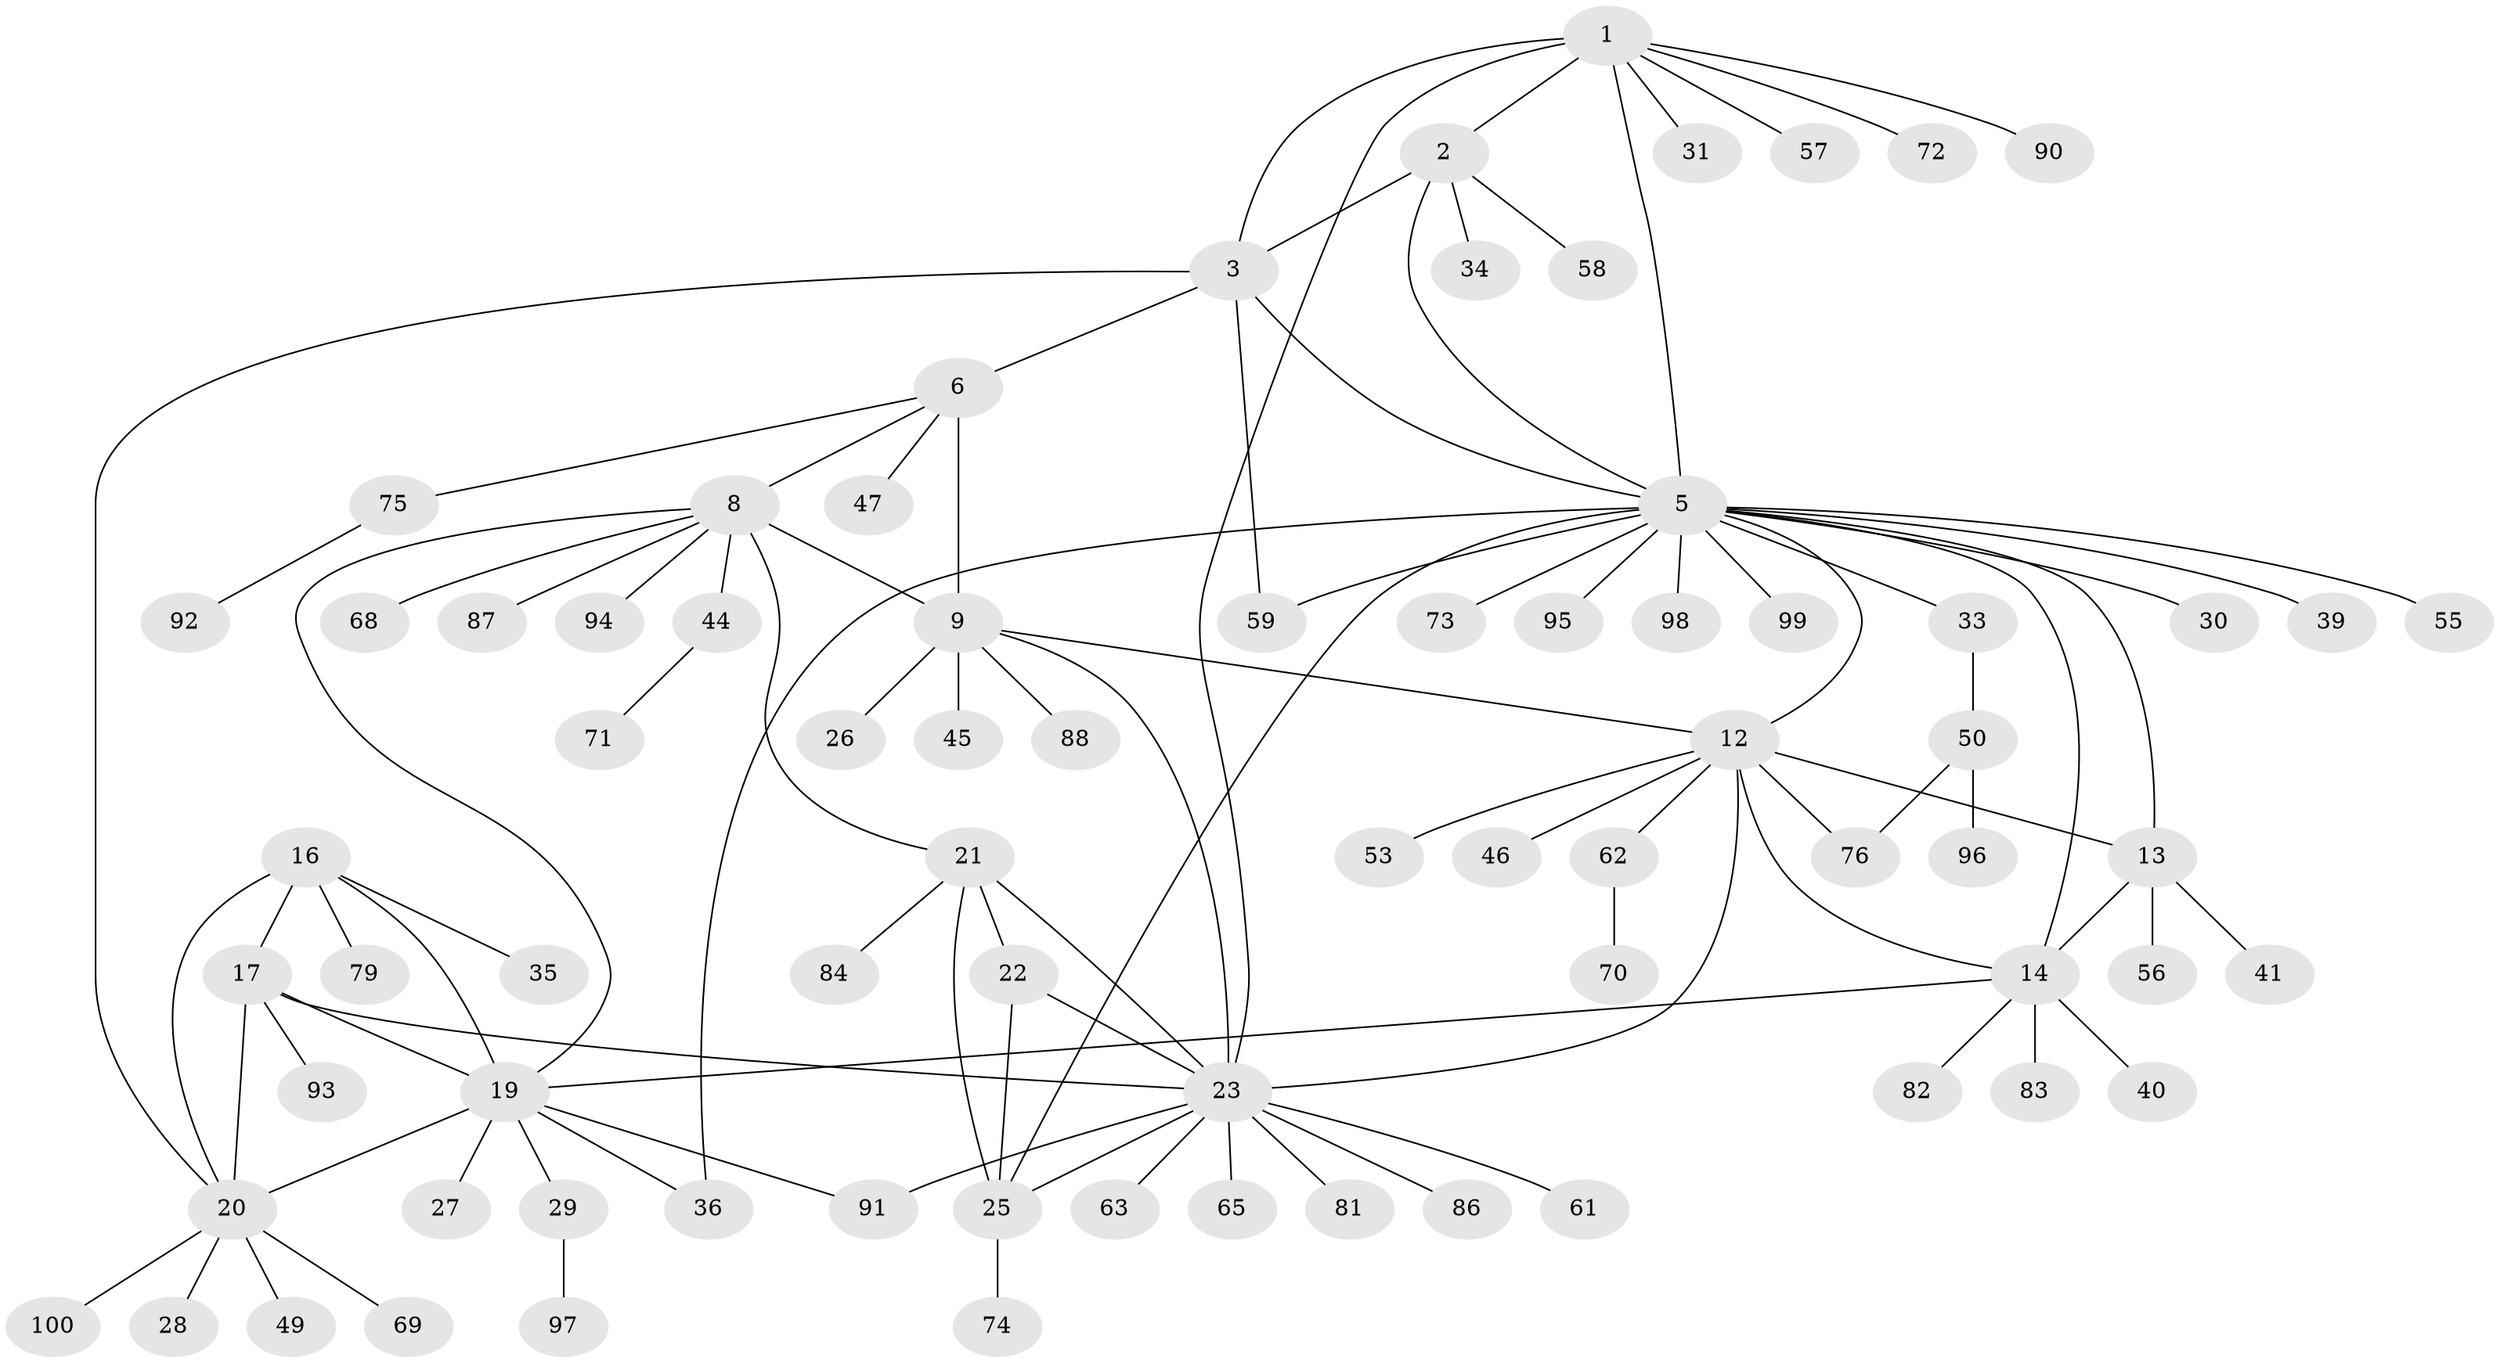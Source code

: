 // Generated by graph-tools (version 1.1) at 2025/52/02/27/25 19:52:22]
// undirected, 75 vertices, 99 edges
graph export_dot {
graph [start="1"]
  node [color=gray90,style=filled];
  1 [super="+77"];
  2 [super="+64"];
  3 [super="+4"];
  5 [super="+11"];
  6 [super="+7"];
  8 [super="+89"];
  9 [super="+10"];
  12 [super="+37"];
  13 [super="+15"];
  14 [super="+42"];
  16 [super="+38"];
  17 [super="+18"];
  19 [super="+51"];
  20 [super="+48"];
  21 [super="+43"];
  22 [super="+78"];
  23 [super="+24"];
  25 [super="+67"];
  26;
  27 [super="+54"];
  28;
  29 [super="+32"];
  30 [super="+60"];
  31;
  33;
  34;
  35;
  36;
  39;
  40;
  41;
  44 [super="+52"];
  45;
  46;
  47;
  49;
  50;
  53;
  55;
  56 [super="+66"];
  57;
  58;
  59;
  61;
  62;
  63;
  65;
  68;
  69;
  70 [super="+80"];
  71;
  72;
  73;
  74;
  75 [super="+85"];
  76;
  79;
  81;
  82;
  83;
  84;
  86;
  87;
  88;
  90;
  91;
  92;
  93;
  94;
  95;
  96;
  97;
  98;
  99;
  100;
  1 -- 2;
  1 -- 3 [weight=2];
  1 -- 5;
  1 -- 31;
  1 -- 57;
  1 -- 72;
  1 -- 90;
  1 -- 23;
  2 -- 3 [weight=2];
  2 -- 5;
  2 -- 34;
  2 -- 58;
  3 -- 5 [weight=2];
  3 -- 6;
  3 -- 20;
  3 -- 59;
  5 -- 25;
  5 -- 33;
  5 -- 39;
  5 -- 95;
  5 -- 98;
  5 -- 99;
  5 -- 36;
  5 -- 73;
  5 -- 12;
  5 -- 13 [weight=2];
  5 -- 14;
  5 -- 55;
  5 -- 59;
  5 -- 30;
  6 -- 8 [weight=2];
  6 -- 9 [weight=4];
  6 -- 47;
  6 -- 75;
  8 -- 9 [weight=2];
  8 -- 19;
  8 -- 44;
  8 -- 68;
  8 -- 87;
  8 -- 21;
  8 -- 94;
  9 -- 12;
  9 -- 45;
  9 -- 88;
  9 -- 26;
  9 -- 23;
  12 -- 13 [weight=2];
  12 -- 14;
  12 -- 23;
  12 -- 46;
  12 -- 53;
  12 -- 62;
  12 -- 76;
  13 -- 14 [weight=2];
  13 -- 41;
  13 -- 56;
  14 -- 19;
  14 -- 40;
  14 -- 83;
  14 -- 82;
  16 -- 17 [weight=2];
  16 -- 19;
  16 -- 20;
  16 -- 35;
  16 -- 79;
  17 -- 19 [weight=2];
  17 -- 20 [weight=2];
  17 -- 93;
  17 -- 23;
  19 -- 20;
  19 -- 27;
  19 -- 29;
  19 -- 36;
  19 -- 91;
  20 -- 28;
  20 -- 69;
  20 -- 100;
  20 -- 49;
  21 -- 22;
  21 -- 23 [weight=2];
  21 -- 25;
  21 -- 84;
  22 -- 23 [weight=2];
  22 -- 25;
  23 -- 25 [weight=2];
  23 -- 63;
  23 -- 65;
  23 -- 81;
  23 -- 86;
  23 -- 91;
  23 -- 61;
  25 -- 74;
  29 -- 97;
  33 -- 50;
  44 -- 71;
  50 -- 76;
  50 -- 96;
  62 -- 70;
  75 -- 92;
}
